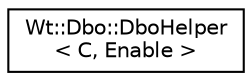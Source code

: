 digraph "Graphical Class Hierarchy"
{
 // LATEX_PDF_SIZE
  edge [fontname="Helvetica",fontsize="10",labelfontname="Helvetica",labelfontsize="10"];
  node [fontname="Helvetica",fontsize="10",shape=record];
  rankdir="LR";
  Node0 [label="Wt::Dbo::DboHelper\l\< C, Enable \>",height=0.2,width=0.4,color="black", fillcolor="white", style="filled",URL="$structWt_1_1Dbo_1_1DboHelper.html",tooltip=" "];
}
